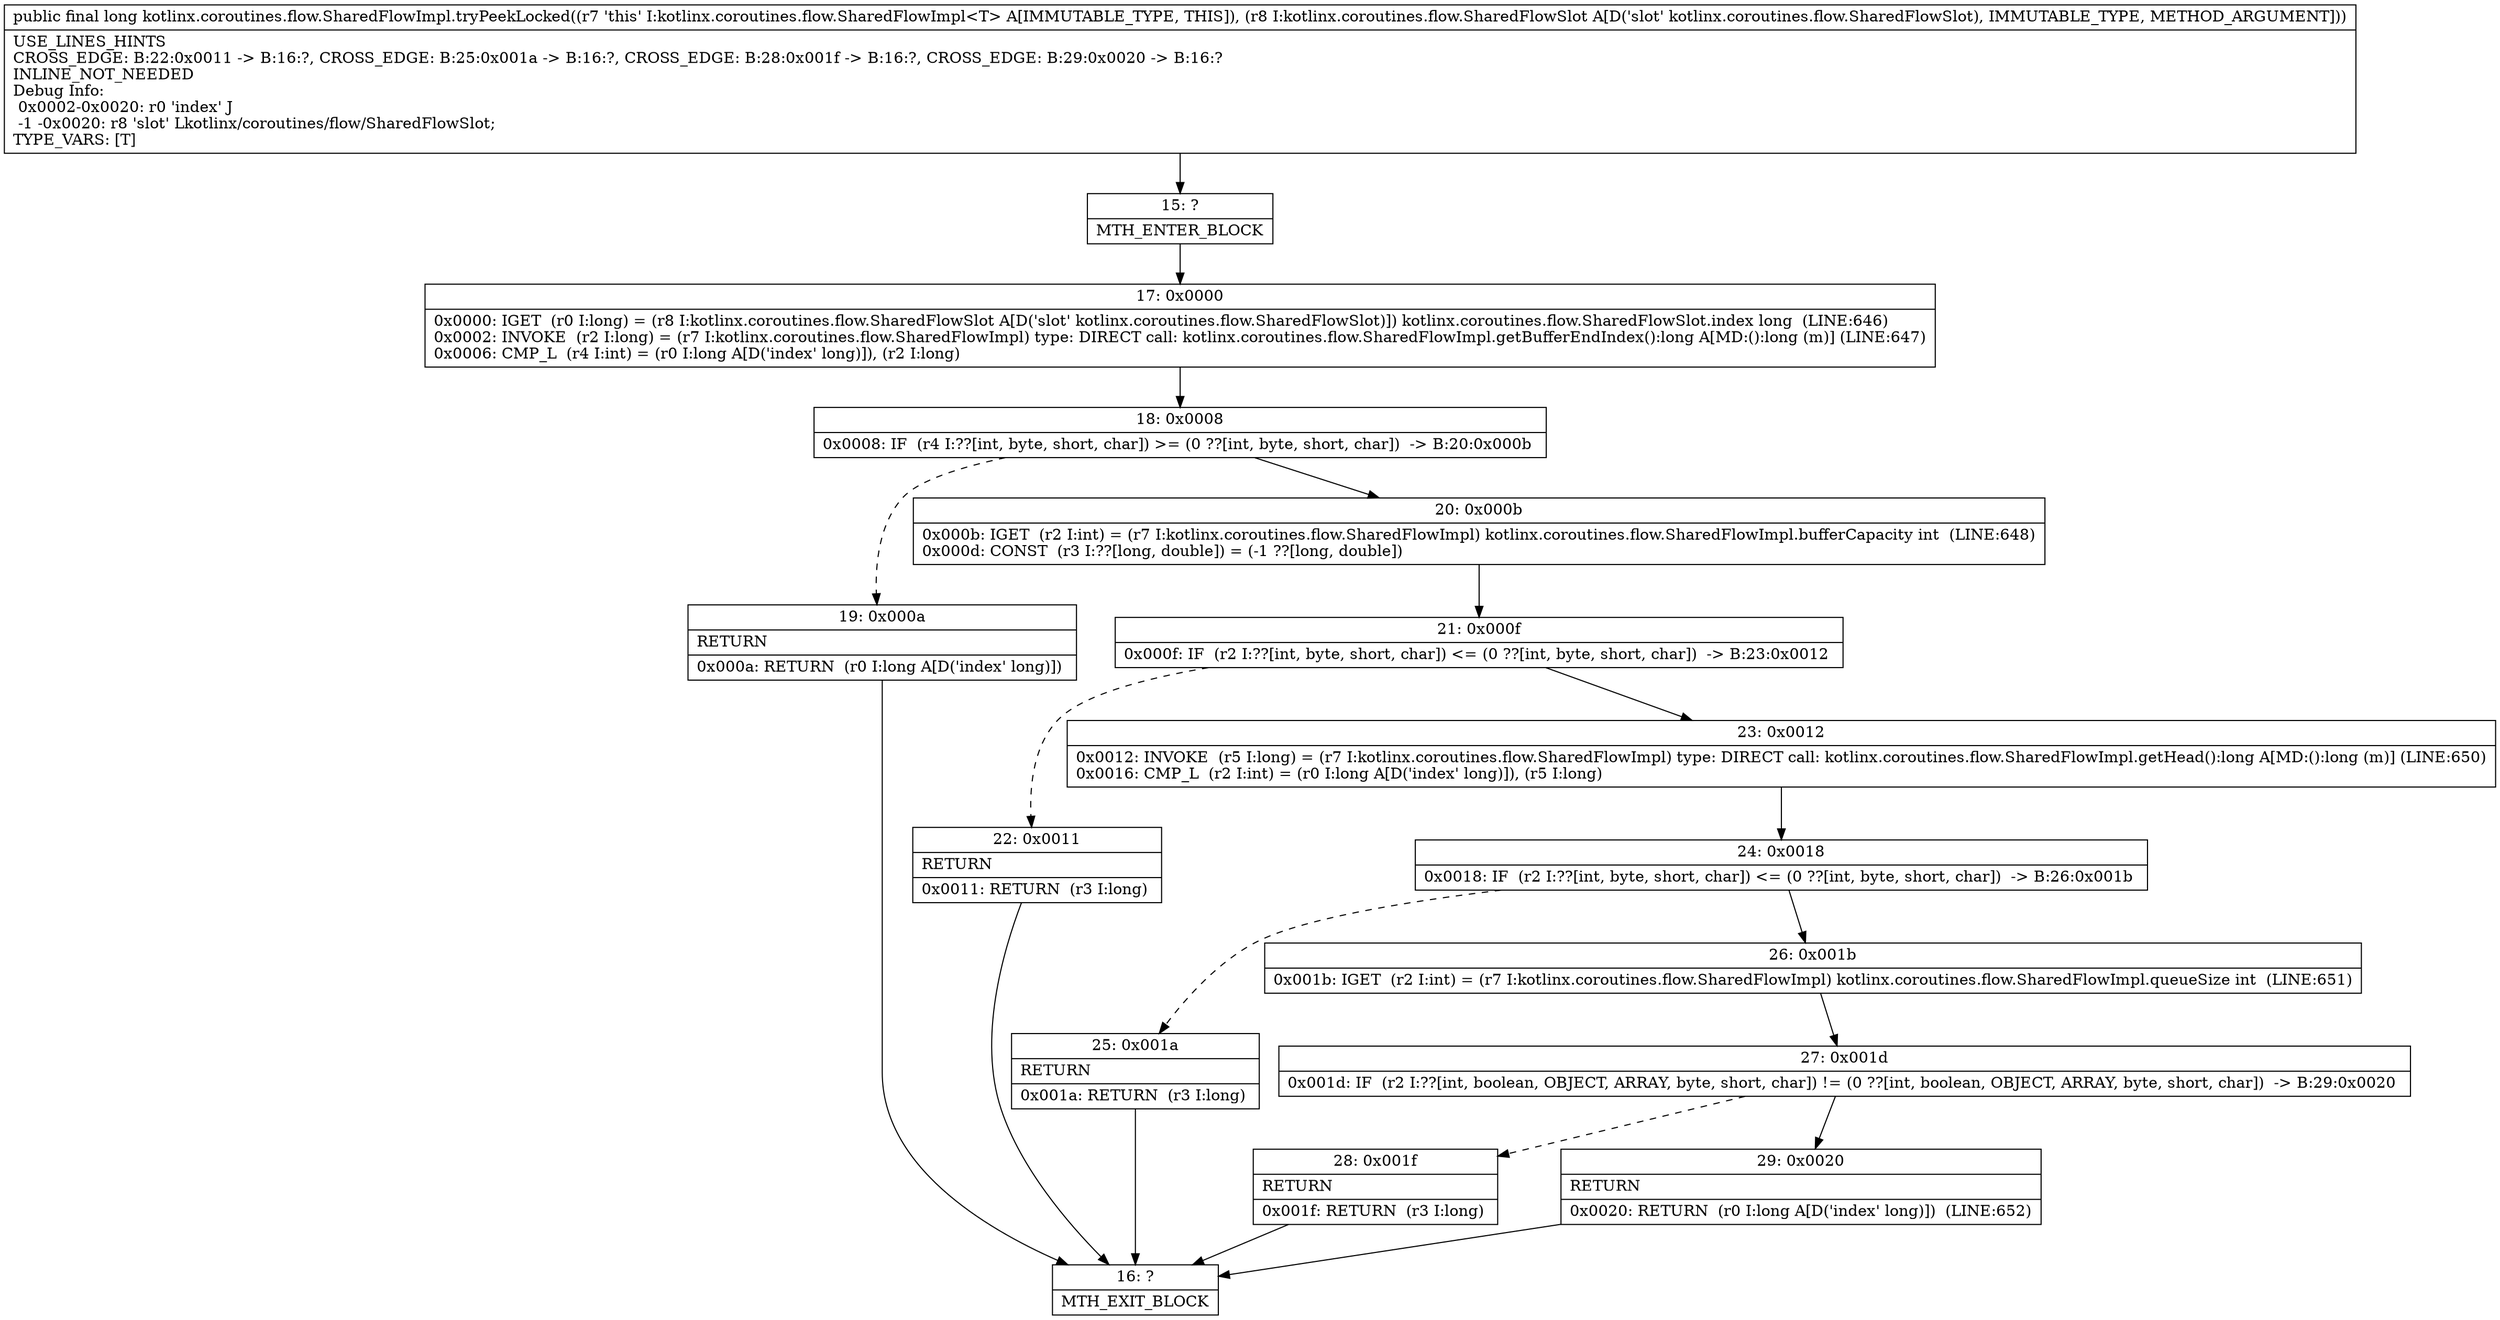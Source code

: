 digraph "CFG forkotlinx.coroutines.flow.SharedFlowImpl.tryPeekLocked(Lkotlinx\/coroutines\/flow\/SharedFlowSlot;)J" {
Node_15 [shape=record,label="{15\:\ ?|MTH_ENTER_BLOCK\l}"];
Node_17 [shape=record,label="{17\:\ 0x0000|0x0000: IGET  (r0 I:long) = (r8 I:kotlinx.coroutines.flow.SharedFlowSlot A[D('slot' kotlinx.coroutines.flow.SharedFlowSlot)]) kotlinx.coroutines.flow.SharedFlowSlot.index long  (LINE:646)\l0x0002: INVOKE  (r2 I:long) = (r7 I:kotlinx.coroutines.flow.SharedFlowImpl) type: DIRECT call: kotlinx.coroutines.flow.SharedFlowImpl.getBufferEndIndex():long A[MD:():long (m)] (LINE:647)\l0x0006: CMP_L  (r4 I:int) = (r0 I:long A[D('index' long)]), (r2 I:long) \l}"];
Node_18 [shape=record,label="{18\:\ 0x0008|0x0008: IF  (r4 I:??[int, byte, short, char]) \>= (0 ??[int, byte, short, char])  \-\> B:20:0x000b \l}"];
Node_19 [shape=record,label="{19\:\ 0x000a|RETURN\l|0x000a: RETURN  (r0 I:long A[D('index' long)]) \l}"];
Node_16 [shape=record,label="{16\:\ ?|MTH_EXIT_BLOCK\l}"];
Node_20 [shape=record,label="{20\:\ 0x000b|0x000b: IGET  (r2 I:int) = (r7 I:kotlinx.coroutines.flow.SharedFlowImpl) kotlinx.coroutines.flow.SharedFlowImpl.bufferCapacity int  (LINE:648)\l0x000d: CONST  (r3 I:??[long, double]) = (\-1 ??[long, double]) \l}"];
Node_21 [shape=record,label="{21\:\ 0x000f|0x000f: IF  (r2 I:??[int, byte, short, char]) \<= (0 ??[int, byte, short, char])  \-\> B:23:0x0012 \l}"];
Node_22 [shape=record,label="{22\:\ 0x0011|RETURN\l|0x0011: RETURN  (r3 I:long) \l}"];
Node_23 [shape=record,label="{23\:\ 0x0012|0x0012: INVOKE  (r5 I:long) = (r7 I:kotlinx.coroutines.flow.SharedFlowImpl) type: DIRECT call: kotlinx.coroutines.flow.SharedFlowImpl.getHead():long A[MD:():long (m)] (LINE:650)\l0x0016: CMP_L  (r2 I:int) = (r0 I:long A[D('index' long)]), (r5 I:long) \l}"];
Node_24 [shape=record,label="{24\:\ 0x0018|0x0018: IF  (r2 I:??[int, byte, short, char]) \<= (0 ??[int, byte, short, char])  \-\> B:26:0x001b \l}"];
Node_25 [shape=record,label="{25\:\ 0x001a|RETURN\l|0x001a: RETURN  (r3 I:long) \l}"];
Node_26 [shape=record,label="{26\:\ 0x001b|0x001b: IGET  (r2 I:int) = (r7 I:kotlinx.coroutines.flow.SharedFlowImpl) kotlinx.coroutines.flow.SharedFlowImpl.queueSize int  (LINE:651)\l}"];
Node_27 [shape=record,label="{27\:\ 0x001d|0x001d: IF  (r2 I:??[int, boolean, OBJECT, ARRAY, byte, short, char]) != (0 ??[int, boolean, OBJECT, ARRAY, byte, short, char])  \-\> B:29:0x0020 \l}"];
Node_28 [shape=record,label="{28\:\ 0x001f|RETURN\l|0x001f: RETURN  (r3 I:long) \l}"];
Node_29 [shape=record,label="{29\:\ 0x0020|RETURN\l|0x0020: RETURN  (r0 I:long A[D('index' long)])  (LINE:652)\l}"];
MethodNode[shape=record,label="{public final long kotlinx.coroutines.flow.SharedFlowImpl.tryPeekLocked((r7 'this' I:kotlinx.coroutines.flow.SharedFlowImpl\<T\> A[IMMUTABLE_TYPE, THIS]), (r8 I:kotlinx.coroutines.flow.SharedFlowSlot A[D('slot' kotlinx.coroutines.flow.SharedFlowSlot), IMMUTABLE_TYPE, METHOD_ARGUMENT]))  | USE_LINES_HINTS\lCROSS_EDGE: B:22:0x0011 \-\> B:16:?, CROSS_EDGE: B:25:0x001a \-\> B:16:?, CROSS_EDGE: B:28:0x001f \-\> B:16:?, CROSS_EDGE: B:29:0x0020 \-\> B:16:?\lINLINE_NOT_NEEDED\lDebug Info:\l  0x0002\-0x0020: r0 'index' J\l  \-1 \-0x0020: r8 'slot' Lkotlinx\/coroutines\/flow\/SharedFlowSlot;\lTYPE_VARS: [T]\l}"];
MethodNode -> Node_15;Node_15 -> Node_17;
Node_17 -> Node_18;
Node_18 -> Node_19[style=dashed];
Node_18 -> Node_20;
Node_19 -> Node_16;
Node_20 -> Node_21;
Node_21 -> Node_22[style=dashed];
Node_21 -> Node_23;
Node_22 -> Node_16;
Node_23 -> Node_24;
Node_24 -> Node_25[style=dashed];
Node_24 -> Node_26;
Node_25 -> Node_16;
Node_26 -> Node_27;
Node_27 -> Node_28[style=dashed];
Node_27 -> Node_29;
Node_28 -> Node_16;
Node_29 -> Node_16;
}

